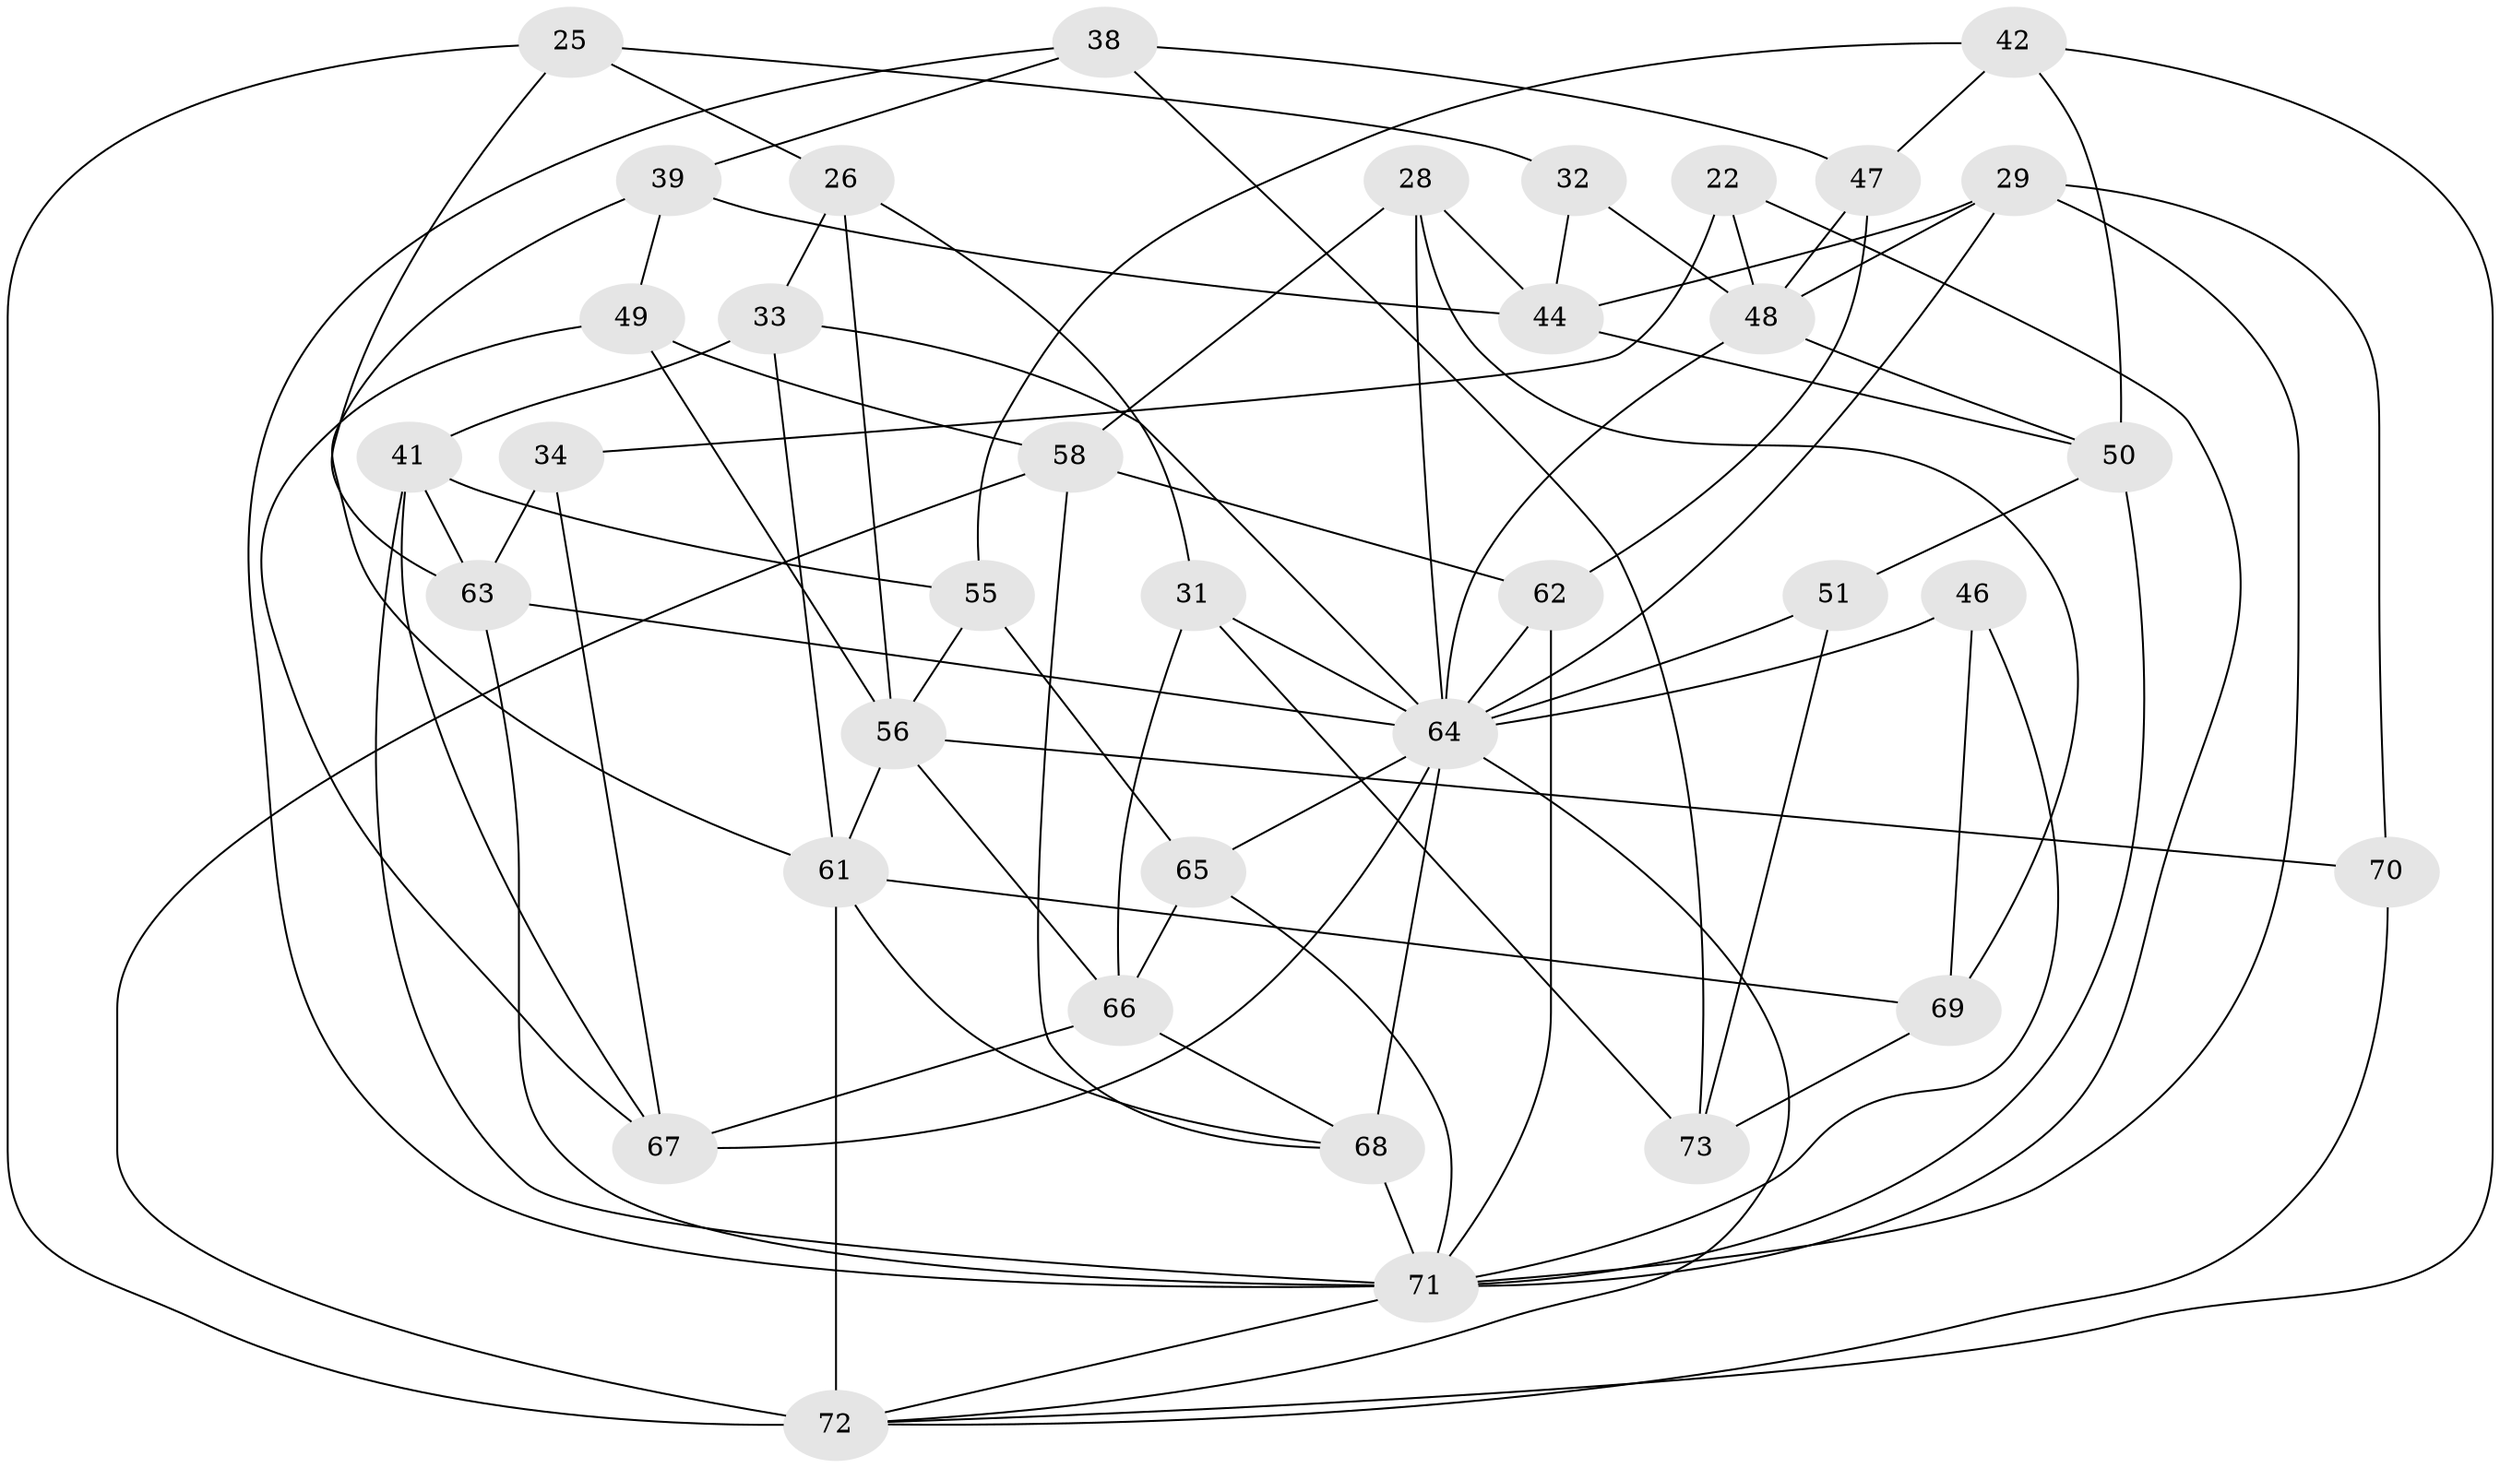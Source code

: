 // original degree distribution, {4: 1.0}
// Generated by graph-tools (version 1.1) at 2025/58/03/09/25 04:58:57]
// undirected, 36 vertices, 86 edges
graph export_dot {
graph [start="1"]
  node [color=gray90,style=filled];
  22;
  25;
  26;
  28 [super="+23"];
  29 [super="+5"];
  31;
  32;
  33;
  34 [super="+14"];
  38;
  39;
  41 [super="+1"];
  42;
  44 [super="+30"];
  46;
  47;
  48 [super="+7+37"];
  49;
  50 [super="+24"];
  51;
  55;
  56 [super="+17"];
  58 [super="+11+27"];
  61 [super="+18+52"];
  62;
  63 [super="+21"];
  64 [super="+2+35+40"];
  65 [super="+59"];
  66 [super="+54"];
  67 [super="+45"];
  68 [super="+43+57"];
  69;
  70;
  71 [super="+60+53"];
  72 [super="+13+20"];
  73;
  22 -- 34 [weight=2];
  22 -- 48;
  22 -- 71;
  25 -- 26;
  25 -- 32;
  25 -- 63;
  25 -- 72;
  26 -- 33;
  26 -- 31;
  26 -- 56;
  28 -- 44 [weight=2];
  28 -- 58 [weight=2];
  28 -- 69;
  28 -- 64;
  29 -- 44;
  29 -- 70 [weight=2];
  29 -- 71;
  29 -- 64;
  29 -- 48;
  31 -- 66;
  31 -- 73;
  31 -- 64;
  32 -- 48 [weight=2];
  32 -- 44;
  33 -- 41;
  33 -- 61;
  33 -- 64;
  34 -- 67 [weight=2];
  34 -- 63 [weight=2];
  38 -- 39;
  38 -- 73;
  38 -- 47;
  38 -- 71;
  39 -- 44;
  39 -- 61;
  39 -- 49;
  41 -- 63;
  41 -- 55;
  41 -- 67 [weight=2];
  41 -- 71;
  42 -- 47;
  42 -- 55;
  42 -- 50;
  42 -- 72;
  44 -- 50;
  46 -- 69;
  46 -- 64 [weight=2];
  46 -- 71;
  47 -- 62;
  47 -- 48;
  48 -- 50;
  48 -- 64 [weight=2];
  49 -- 58;
  49 -- 67;
  49 -- 56;
  50 -- 51;
  50 -- 71 [weight=2];
  51 -- 73;
  51 -- 64 [weight=2];
  55 -- 65;
  55 -- 56;
  56 -- 70;
  56 -- 66;
  56 -- 61;
  58 -- 62;
  58 -- 72 [weight=3];
  58 -- 68;
  61 -- 69;
  61 -- 72 [weight=3];
  61 -- 68;
  62 -- 64;
  62 -- 71;
  63 -- 64;
  63 -- 71;
  64 -- 65 [weight=3];
  64 -- 67;
  64 -- 68 [weight=2];
  64 -- 72 [weight=2];
  65 -- 66;
  65 -- 71;
  66 -- 67 [weight=2];
  66 -- 68;
  68 -- 71 [weight=3];
  69 -- 73;
  70 -- 72;
  71 -- 72;
}

